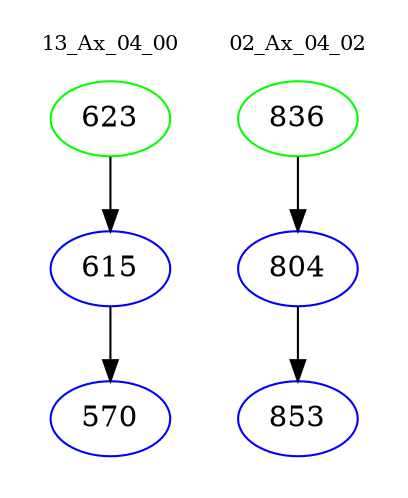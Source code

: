 digraph{
subgraph cluster_0 {
color = white
label = "13_Ax_04_00";
fontsize=10;
T0_623 [label="623", color="green"]
T0_623 -> T0_615 [color="black"]
T0_615 [label="615", color="blue"]
T0_615 -> T0_570 [color="black"]
T0_570 [label="570", color="blue"]
}
subgraph cluster_1 {
color = white
label = "02_Ax_04_02";
fontsize=10;
T1_836 [label="836", color="green"]
T1_836 -> T1_804 [color="black"]
T1_804 [label="804", color="blue"]
T1_804 -> T1_853 [color="black"]
T1_853 [label="853", color="blue"]
}
}
